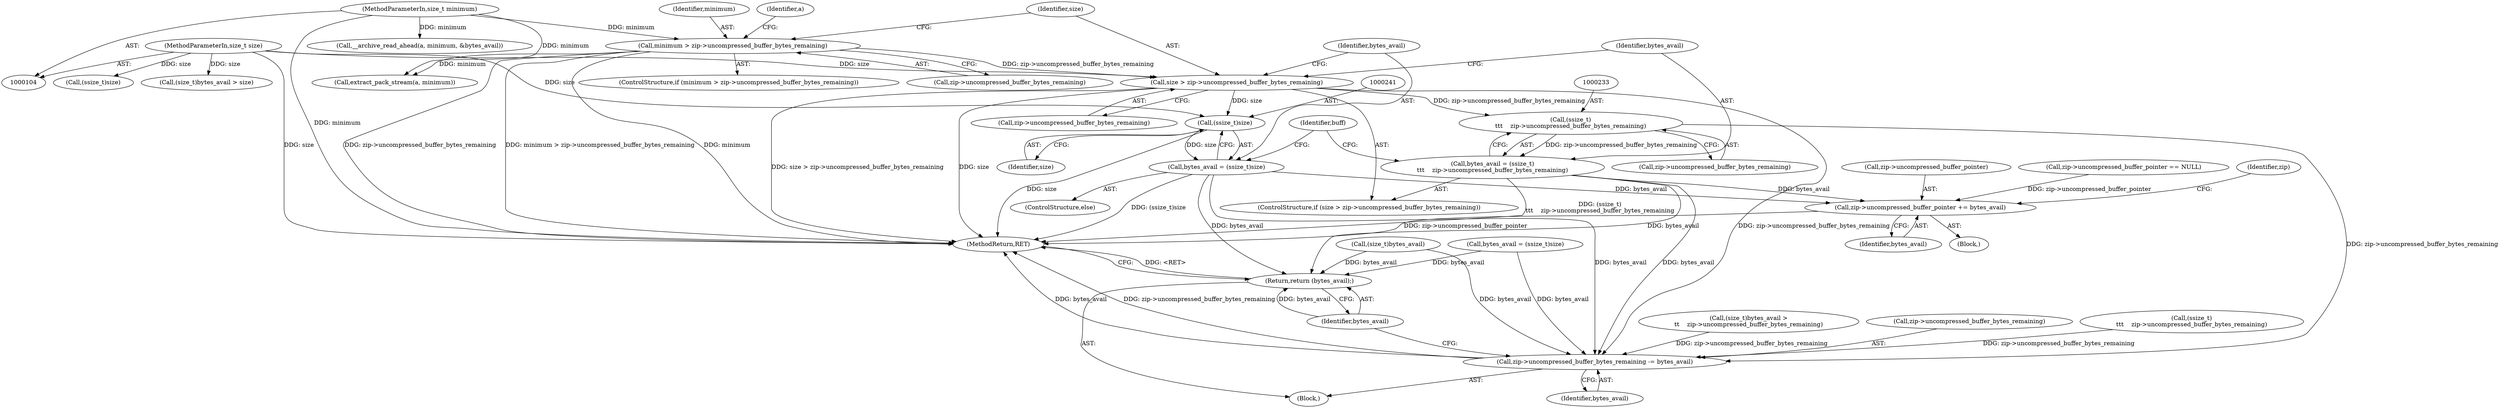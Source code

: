 digraph "0_libarchive_65a23f5dbee4497064e9bb467f81138a62b0dae1@API" {
"1000225" [label="(Call,size > zip->uncompressed_buffer_bytes_remaining)"];
"1000107" [label="(MethodParameterIn,size_t size)"];
"1000210" [label="(Call,minimum > zip->uncompressed_buffer_bytes_remaining)"];
"1000108" [label="(MethodParameterIn,size_t minimum)"];
"1000232" [label="(Call,(ssize_t)\n\t\t\t    zip->uncompressed_buffer_bytes_remaining)"];
"1000230" [label="(Call,bytes_avail = (ssize_t)\n\t\t\t    zip->uncompressed_buffer_bytes_remaining)"];
"1000249" [label="(Call,zip->uncompressed_buffer_pointer += bytes_avail)"];
"1000254" [label="(Call,zip->uncompressed_buffer_bytes_remaining -= bytes_avail)"];
"1000259" [label="(Return,return (bytes_avail);)"];
"1000240" [label="(Call,(ssize_t)size)"];
"1000238" [label="(Call,bytes_avail = (ssize_t)size)"];
"1000234" [label="(Call,zip->uncompressed_buffer_bytes_remaining)"];
"1000238" [label="(Call,bytes_avail = (ssize_t)size)"];
"1000227" [label="(Call,zip->uncompressed_buffer_bytes_remaining)"];
"1000261" [label="(MethodReturn,RET)"];
"1000109" [label="(Block,)"];
"1000250" [label="(Call,zip->uncompressed_buffer_pointer)"];
"1000176" [label="(Call,(size_t)bytes_avail)"];
"1000258" [label="(Identifier,bytes_avail)"];
"1000211" [label="(Identifier,minimum)"];
"1000160" [label="(Call,(size_t)bytes_avail >\n\t\t    zip->uncompressed_buffer_bytes_remaining)"];
"1000253" [label="(Identifier,bytes_avail)"];
"1000219" [label="(Identifier,a)"];
"1000208" [label="(Block,)"];
"1000224" [label="(ControlStructure,if (size > zip->uncompressed_buffer_bytes_remaining))"];
"1000180" [label="(Call,bytes_avail = (ssize_t)size)"];
"1000254" [label="(Call,zip->uncompressed_buffer_bytes_remaining -= bytes_avail)"];
"1000232" [label="(Call,(ssize_t)\n\t\t\t    zip->uncompressed_buffer_bytes_remaining)"];
"1000175" [label="(Call,(size_t)bytes_avail > size)"];
"1000192" [label="(Call,zip->uncompressed_buffer_pointer == NULL)"];
"1000231" [label="(Identifier,bytes_avail)"];
"1000210" [label="(Call,minimum > zip->uncompressed_buffer_bytes_remaining)"];
"1000212" [label="(Call,zip->uncompressed_buffer_bytes_remaining)"];
"1000218" [label="(Call,extract_pack_stream(a, minimum))"];
"1000182" [label="(Call,(ssize_t)size)"];
"1000242" [label="(Identifier,size)"];
"1000107" [label="(MethodParameterIn,size_t size)"];
"1000255" [label="(Call,zip->uncompressed_buffer_bytes_remaining)"];
"1000245" [label="(Identifier,buff)"];
"1000249" [label="(Call,zip->uncompressed_buffer_pointer += bytes_avail)"];
"1000260" [label="(Identifier,bytes_avail)"];
"1000256" [label="(Identifier,zip)"];
"1000226" [label="(Identifier,size)"];
"1000209" [label="(ControlStructure,if (minimum > zip->uncompressed_buffer_bytes_remaining))"];
"1000225" [label="(Call,size > zip->uncompressed_buffer_bytes_remaining)"];
"1000259" [label="(Return,return (bytes_avail);)"];
"1000237" [label="(ControlStructure,else)"];
"1000240" [label="(Call,(ssize_t)size)"];
"1000140" [label="(Call,__archive_read_ahead(a, minimum, &bytes_avail))"];
"1000108" [label="(MethodParameterIn,size_t minimum)"];
"1000230" [label="(Call,bytes_avail = (ssize_t)\n\t\t\t    zip->uncompressed_buffer_bytes_remaining)"];
"1000169" [label="(Call,(ssize_t)\n\t\t\t    zip->uncompressed_buffer_bytes_remaining)"];
"1000239" [label="(Identifier,bytes_avail)"];
"1000225" -> "1000224"  [label="AST: "];
"1000225" -> "1000227"  [label="CFG: "];
"1000226" -> "1000225"  [label="AST: "];
"1000227" -> "1000225"  [label="AST: "];
"1000231" -> "1000225"  [label="CFG: "];
"1000239" -> "1000225"  [label="CFG: "];
"1000225" -> "1000261"  [label="DDG: size > zip->uncompressed_buffer_bytes_remaining"];
"1000225" -> "1000261"  [label="DDG: size"];
"1000107" -> "1000225"  [label="DDG: size"];
"1000210" -> "1000225"  [label="DDG: zip->uncompressed_buffer_bytes_remaining"];
"1000225" -> "1000232"  [label="DDG: zip->uncompressed_buffer_bytes_remaining"];
"1000225" -> "1000240"  [label="DDG: size"];
"1000225" -> "1000254"  [label="DDG: zip->uncompressed_buffer_bytes_remaining"];
"1000107" -> "1000104"  [label="AST: "];
"1000107" -> "1000261"  [label="DDG: size"];
"1000107" -> "1000175"  [label="DDG: size"];
"1000107" -> "1000182"  [label="DDG: size"];
"1000107" -> "1000240"  [label="DDG: size"];
"1000210" -> "1000209"  [label="AST: "];
"1000210" -> "1000212"  [label="CFG: "];
"1000211" -> "1000210"  [label="AST: "];
"1000212" -> "1000210"  [label="AST: "];
"1000219" -> "1000210"  [label="CFG: "];
"1000226" -> "1000210"  [label="CFG: "];
"1000210" -> "1000261"  [label="DDG: zip->uncompressed_buffer_bytes_remaining"];
"1000210" -> "1000261"  [label="DDG: minimum > zip->uncompressed_buffer_bytes_remaining"];
"1000210" -> "1000261"  [label="DDG: minimum"];
"1000108" -> "1000210"  [label="DDG: minimum"];
"1000210" -> "1000218"  [label="DDG: minimum"];
"1000108" -> "1000104"  [label="AST: "];
"1000108" -> "1000261"  [label="DDG: minimum"];
"1000108" -> "1000140"  [label="DDG: minimum"];
"1000108" -> "1000218"  [label="DDG: minimum"];
"1000232" -> "1000230"  [label="AST: "];
"1000232" -> "1000234"  [label="CFG: "];
"1000233" -> "1000232"  [label="AST: "];
"1000234" -> "1000232"  [label="AST: "];
"1000230" -> "1000232"  [label="CFG: "];
"1000232" -> "1000230"  [label="DDG: zip->uncompressed_buffer_bytes_remaining"];
"1000232" -> "1000254"  [label="DDG: zip->uncompressed_buffer_bytes_remaining"];
"1000230" -> "1000224"  [label="AST: "];
"1000231" -> "1000230"  [label="AST: "];
"1000245" -> "1000230"  [label="CFG: "];
"1000230" -> "1000261"  [label="DDG: (ssize_t)\n\t\t\t    zip->uncompressed_buffer_bytes_remaining"];
"1000230" -> "1000249"  [label="DDG: bytes_avail"];
"1000230" -> "1000254"  [label="DDG: bytes_avail"];
"1000230" -> "1000259"  [label="DDG: bytes_avail"];
"1000249" -> "1000208"  [label="AST: "];
"1000249" -> "1000253"  [label="CFG: "];
"1000250" -> "1000249"  [label="AST: "];
"1000253" -> "1000249"  [label="AST: "];
"1000256" -> "1000249"  [label="CFG: "];
"1000249" -> "1000261"  [label="DDG: zip->uncompressed_buffer_pointer"];
"1000238" -> "1000249"  [label="DDG: bytes_avail"];
"1000192" -> "1000249"  [label="DDG: zip->uncompressed_buffer_pointer"];
"1000254" -> "1000109"  [label="AST: "];
"1000254" -> "1000258"  [label="CFG: "];
"1000255" -> "1000254"  [label="AST: "];
"1000258" -> "1000254"  [label="AST: "];
"1000260" -> "1000254"  [label="CFG: "];
"1000254" -> "1000261"  [label="DDG: zip->uncompressed_buffer_bytes_remaining"];
"1000254" -> "1000261"  [label="DDG: bytes_avail"];
"1000238" -> "1000254"  [label="DDG: bytes_avail"];
"1000176" -> "1000254"  [label="DDG: bytes_avail"];
"1000180" -> "1000254"  [label="DDG: bytes_avail"];
"1000160" -> "1000254"  [label="DDG: zip->uncompressed_buffer_bytes_remaining"];
"1000169" -> "1000254"  [label="DDG: zip->uncompressed_buffer_bytes_remaining"];
"1000259" -> "1000109"  [label="AST: "];
"1000259" -> "1000260"  [label="CFG: "];
"1000260" -> "1000259"  [label="AST: "];
"1000261" -> "1000259"  [label="CFG: "];
"1000259" -> "1000261"  [label="DDG: <RET>"];
"1000260" -> "1000259"  [label="DDG: bytes_avail"];
"1000238" -> "1000259"  [label="DDG: bytes_avail"];
"1000176" -> "1000259"  [label="DDG: bytes_avail"];
"1000180" -> "1000259"  [label="DDG: bytes_avail"];
"1000240" -> "1000238"  [label="AST: "];
"1000240" -> "1000242"  [label="CFG: "];
"1000241" -> "1000240"  [label="AST: "];
"1000242" -> "1000240"  [label="AST: "];
"1000238" -> "1000240"  [label="CFG: "];
"1000240" -> "1000261"  [label="DDG: size"];
"1000240" -> "1000238"  [label="DDG: size"];
"1000238" -> "1000237"  [label="AST: "];
"1000239" -> "1000238"  [label="AST: "];
"1000245" -> "1000238"  [label="CFG: "];
"1000238" -> "1000261"  [label="DDG: (ssize_t)size"];
}
